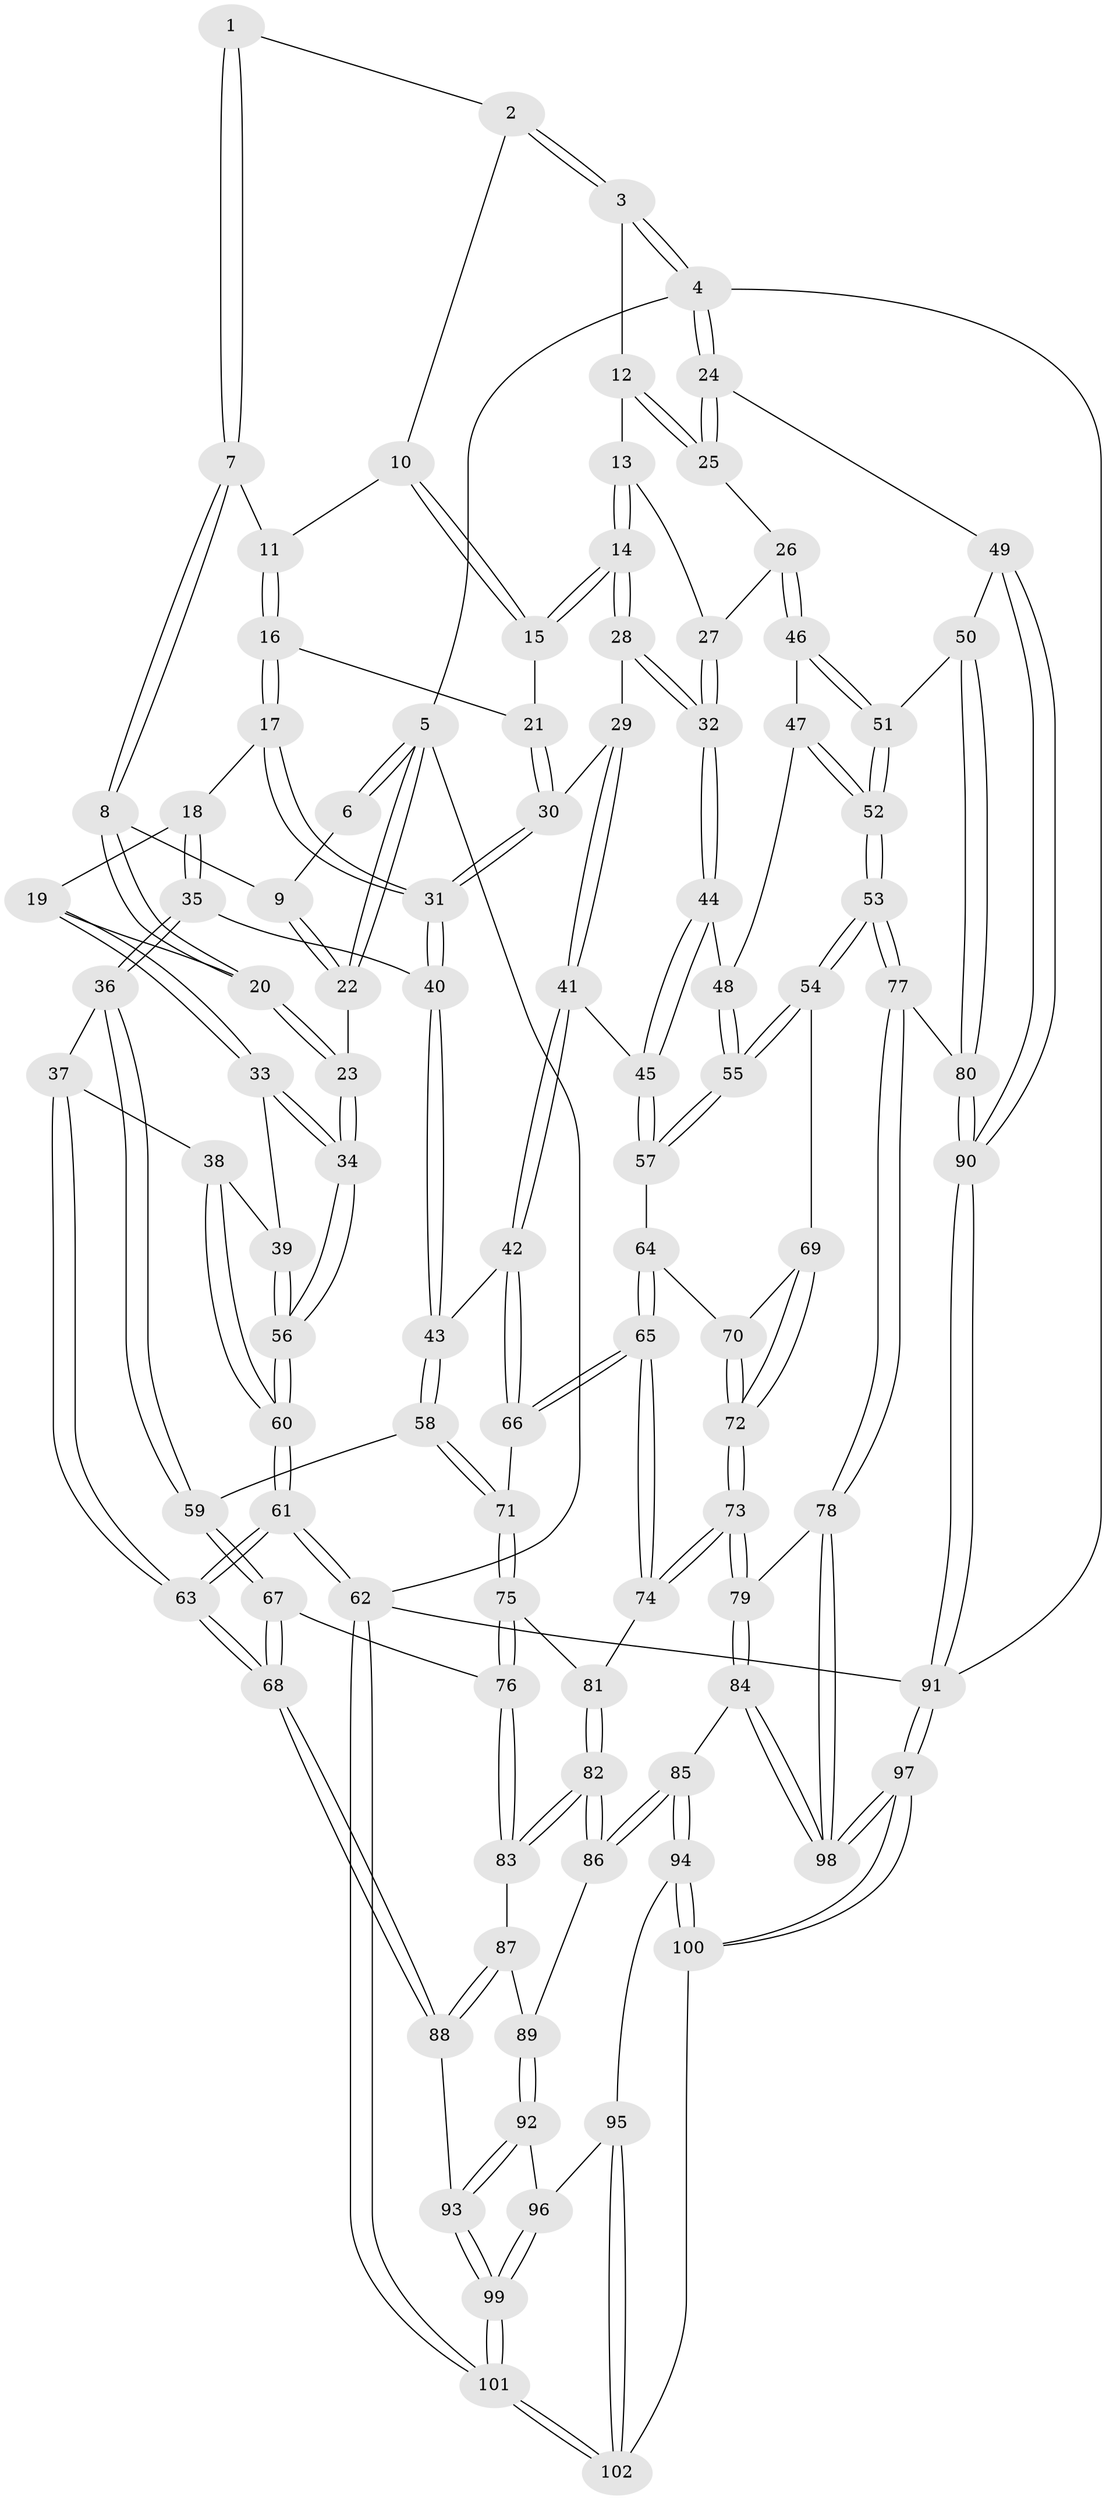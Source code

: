 // Generated by graph-tools (version 1.1) at 2025/11/02/21/25 10:11:13]
// undirected, 102 vertices, 252 edges
graph export_dot {
graph [start="1"]
  node [color=gray90,style=filled];
  1 [pos="+0.1634868041629747+0"];
  2 [pos="+0.3809727557546697+0"];
  3 [pos="+0.9252431139939385+0"];
  4 [pos="+1+0"];
  5 [pos="+0+0"];
  6 [pos="+0.08496853433364424+0"];
  7 [pos="+0.17951673067359158+0.07886010932884911"];
  8 [pos="+0.11125137858802156+0.0987937167184564"];
  9 [pos="+0.08851444356259129+0.06991024785660109"];
  10 [pos="+0.37504715470945993+0"];
  11 [pos="+0.23855059368537046+0.076780435593231"];
  12 [pos="+0.8440944291384485+0"];
  13 [pos="+0.8002835511107006+0"];
  14 [pos="+0.5378115421581372+0.2208748055191054"];
  15 [pos="+0.4338589565875632+0.09630413036831148"];
  16 [pos="+0.2647988230356417+0.17813820729853375"];
  17 [pos="+0.15474766022368858+0.27753154634480276"];
  18 [pos="+0.15114257287736085+0.2788854110769855"];
  19 [pos="+0.13814487547472828+0.2731024091413678"];
  20 [pos="+0.10373411807897687+0.19117395510893676"];
  21 [pos="+0.2837823467707144+0.1798429039265949"];
  22 [pos="+0+0.08785106198172007"];
  23 [pos="+0+0.10315142926756078"];
  24 [pos="+1+0.41480094779572224"];
  25 [pos="+0.9286077962453654+0.3212210331891505"];
  26 [pos="+0.8473922579464505+0.340900178297916"];
  27 [pos="+0.7665105341693497+0.2845274279282139"];
  28 [pos="+0.536136996918486+0.2542948663045391"];
  29 [pos="+0.434242466499648+0.29770168300763244"];
  30 [pos="+0.4017198536837602+0.30782925396521876"];
  31 [pos="+0.3875882785487118+0.31807562080468776"];
  32 [pos="+0.563564096842854+0.2895976541596418"];
  33 [pos="+0+0.33419048732984646"];
  34 [pos="+0+0.3681998851638917"];
  35 [pos="+0.19110522706832372+0.4254479981754817"];
  36 [pos="+0.1753802692815363+0.48504606265883643"];
  37 [pos="+0.09946163867299582+0.47631030625449816"];
  38 [pos="+0.09283638578835593+0.47324047840993533"];
  39 [pos="+0.06997383219997745+0.4444228481756736"];
  40 [pos="+0.34753945792440744+0.3951654394195234"];
  41 [pos="+0.43936003193622325+0.50459558797225"];
  42 [pos="+0.40423001024998206+0.5233329633013174"];
  43 [pos="+0.3753798498843753+0.49973972188468296"];
  44 [pos="+0.5801854490135642+0.35452785734555653"];
  45 [pos="+0.5681632425249048+0.462076346206168"];
  46 [pos="+0.8231509337785508+0.3769237487678317"];
  47 [pos="+0.7660261324750366+0.4150767170134066"];
  48 [pos="+0.7392290491877526+0.41731774223739715"];
  49 [pos="+1+0.5532419246713831"];
  50 [pos="+0.9518327057839305+0.5683582501987564"];
  51 [pos="+0.8636760342927614+0.5680865898046618"];
  52 [pos="+0.7854600516959248+0.5947272704911267"];
  53 [pos="+0.7785790003561198+0.5994364282047637"];
  54 [pos="+0.7211086178329873+0.5799065928418174"];
  55 [pos="+0.6789554899919145+0.5391594525284424"];
  56 [pos="+0+0.42876753973475434"];
  57 [pos="+0.58575197067196+0.4949884088823083"];
  58 [pos="+0.19859108528598066+0.5312364161949634"];
  59 [pos="+0.19012285609201787+0.5284009578706239"];
  60 [pos="+0+0.49346674392584106"];
  61 [pos="+0+0.7698418653712855"];
  62 [pos="+0+1"];
  63 [pos="+0+0.765909491402362"];
  64 [pos="+0.578476952142727+0.516949477604839"];
  65 [pos="+0.4980665798431213+0.6557154843144586"];
  66 [pos="+0.4042801603447512+0.5272566572206857"];
  67 [pos="+0.1323312386333628+0.6232659097721387"];
  68 [pos="+0+0.7663896830295637"];
  69 [pos="+0.6593258851543455+0.6270949843530259"];
  70 [pos="+0.6008584103695971+0.6015959323498608"];
  71 [pos="+0.32387478594797026+0.6492376301921821"];
  72 [pos="+0.5833738312481631+0.7097540656327505"];
  73 [pos="+0.5558548854493576+0.7513784056140598"];
  74 [pos="+0.49836412757281245+0.6603213761784892"];
  75 [pos="+0.3253069213718121+0.65980859194154"];
  76 [pos="+0.27752896567862645+0.7235275040641312"];
  77 [pos="+0.7702602366910106+0.7933970033597905"];
  78 [pos="+0.7560347371283297+0.7994497201409556"];
  79 [pos="+0.5615629908696874+0.7838789345156679"];
  80 [pos="+0.8182269052949495+0.8086408575876852"];
  81 [pos="+0.3648313048553389+0.6744193166419472"];
  82 [pos="+0.41076809213768634+0.7715075157796231"];
  83 [pos="+0.2755106164244429+0.7354675953497435"];
  84 [pos="+0.5246940462505231+0.8282370056955659"];
  85 [pos="+0.5126602201392335+0.8353142633954099"];
  86 [pos="+0.43392760981616135+0.7964841587804873"];
  87 [pos="+0.2742769704537232+0.7387579070543644"];
  88 [pos="+0.11961615719121403+0.8490021062968317"];
  89 [pos="+0.3174698687975027+0.8067349925540256"];
  90 [pos="+1+1"];
  91 [pos="+1+1"];
  92 [pos="+0.3135467291215864+0.8692788954432157"];
  93 [pos="+0.11992148002687422+0.8493877034032757"];
  94 [pos="+0.4898162384391495+0.8686858660556711"];
  95 [pos="+0.3759304065664021+0.9255877950211622"];
  96 [pos="+0.3330352467632985+0.896004318719977"];
  97 [pos="+0.72535209014349+1"];
  98 [pos="+0.6926833141864025+1"];
  99 [pos="+0.17337539672281094+0.9690620408357731"];
  100 [pos="+0.5416843644207945+1"];
  101 [pos="+0.2339739875741866+1"];
  102 [pos="+0.27747766555246384+1"];
  1 -- 2;
  1 -- 7;
  1 -- 7;
  2 -- 3;
  2 -- 3;
  2 -- 10;
  3 -- 4;
  3 -- 4;
  3 -- 12;
  4 -- 5;
  4 -- 24;
  4 -- 24;
  4 -- 91;
  5 -- 6;
  5 -- 6;
  5 -- 22;
  5 -- 22;
  5 -- 62;
  6 -- 9;
  7 -- 8;
  7 -- 8;
  7 -- 11;
  8 -- 9;
  8 -- 20;
  8 -- 20;
  9 -- 22;
  9 -- 22;
  10 -- 11;
  10 -- 15;
  10 -- 15;
  11 -- 16;
  11 -- 16;
  12 -- 13;
  12 -- 25;
  12 -- 25;
  13 -- 14;
  13 -- 14;
  13 -- 27;
  14 -- 15;
  14 -- 15;
  14 -- 28;
  14 -- 28;
  15 -- 21;
  16 -- 17;
  16 -- 17;
  16 -- 21;
  17 -- 18;
  17 -- 31;
  17 -- 31;
  18 -- 19;
  18 -- 35;
  18 -- 35;
  19 -- 20;
  19 -- 33;
  19 -- 33;
  20 -- 23;
  20 -- 23;
  21 -- 30;
  21 -- 30;
  22 -- 23;
  23 -- 34;
  23 -- 34;
  24 -- 25;
  24 -- 25;
  24 -- 49;
  25 -- 26;
  26 -- 27;
  26 -- 46;
  26 -- 46;
  27 -- 32;
  27 -- 32;
  28 -- 29;
  28 -- 32;
  28 -- 32;
  29 -- 30;
  29 -- 41;
  29 -- 41;
  30 -- 31;
  30 -- 31;
  31 -- 40;
  31 -- 40;
  32 -- 44;
  32 -- 44;
  33 -- 34;
  33 -- 34;
  33 -- 39;
  34 -- 56;
  34 -- 56;
  35 -- 36;
  35 -- 36;
  35 -- 40;
  36 -- 37;
  36 -- 59;
  36 -- 59;
  37 -- 38;
  37 -- 63;
  37 -- 63;
  38 -- 39;
  38 -- 60;
  38 -- 60;
  39 -- 56;
  39 -- 56;
  40 -- 43;
  40 -- 43;
  41 -- 42;
  41 -- 42;
  41 -- 45;
  42 -- 43;
  42 -- 66;
  42 -- 66;
  43 -- 58;
  43 -- 58;
  44 -- 45;
  44 -- 45;
  44 -- 48;
  45 -- 57;
  45 -- 57;
  46 -- 47;
  46 -- 51;
  46 -- 51;
  47 -- 48;
  47 -- 52;
  47 -- 52;
  48 -- 55;
  48 -- 55;
  49 -- 50;
  49 -- 90;
  49 -- 90;
  50 -- 51;
  50 -- 80;
  50 -- 80;
  51 -- 52;
  51 -- 52;
  52 -- 53;
  52 -- 53;
  53 -- 54;
  53 -- 54;
  53 -- 77;
  53 -- 77;
  54 -- 55;
  54 -- 55;
  54 -- 69;
  55 -- 57;
  55 -- 57;
  56 -- 60;
  56 -- 60;
  57 -- 64;
  58 -- 59;
  58 -- 71;
  58 -- 71;
  59 -- 67;
  59 -- 67;
  60 -- 61;
  60 -- 61;
  61 -- 62;
  61 -- 62;
  61 -- 63;
  61 -- 63;
  62 -- 101;
  62 -- 101;
  62 -- 91;
  63 -- 68;
  63 -- 68;
  64 -- 65;
  64 -- 65;
  64 -- 70;
  65 -- 66;
  65 -- 66;
  65 -- 74;
  65 -- 74;
  66 -- 71;
  67 -- 68;
  67 -- 68;
  67 -- 76;
  68 -- 88;
  68 -- 88;
  69 -- 70;
  69 -- 72;
  69 -- 72;
  70 -- 72;
  70 -- 72;
  71 -- 75;
  71 -- 75;
  72 -- 73;
  72 -- 73;
  73 -- 74;
  73 -- 74;
  73 -- 79;
  73 -- 79;
  74 -- 81;
  75 -- 76;
  75 -- 76;
  75 -- 81;
  76 -- 83;
  76 -- 83;
  77 -- 78;
  77 -- 78;
  77 -- 80;
  78 -- 79;
  78 -- 98;
  78 -- 98;
  79 -- 84;
  79 -- 84;
  80 -- 90;
  80 -- 90;
  81 -- 82;
  81 -- 82;
  82 -- 83;
  82 -- 83;
  82 -- 86;
  82 -- 86;
  83 -- 87;
  84 -- 85;
  84 -- 98;
  84 -- 98;
  85 -- 86;
  85 -- 86;
  85 -- 94;
  85 -- 94;
  86 -- 89;
  87 -- 88;
  87 -- 88;
  87 -- 89;
  88 -- 93;
  89 -- 92;
  89 -- 92;
  90 -- 91;
  90 -- 91;
  91 -- 97;
  91 -- 97;
  92 -- 93;
  92 -- 93;
  92 -- 96;
  93 -- 99;
  93 -- 99;
  94 -- 95;
  94 -- 100;
  94 -- 100;
  95 -- 96;
  95 -- 102;
  95 -- 102;
  96 -- 99;
  96 -- 99;
  97 -- 98;
  97 -- 98;
  97 -- 100;
  97 -- 100;
  99 -- 101;
  99 -- 101;
  100 -- 102;
  101 -- 102;
  101 -- 102;
}
